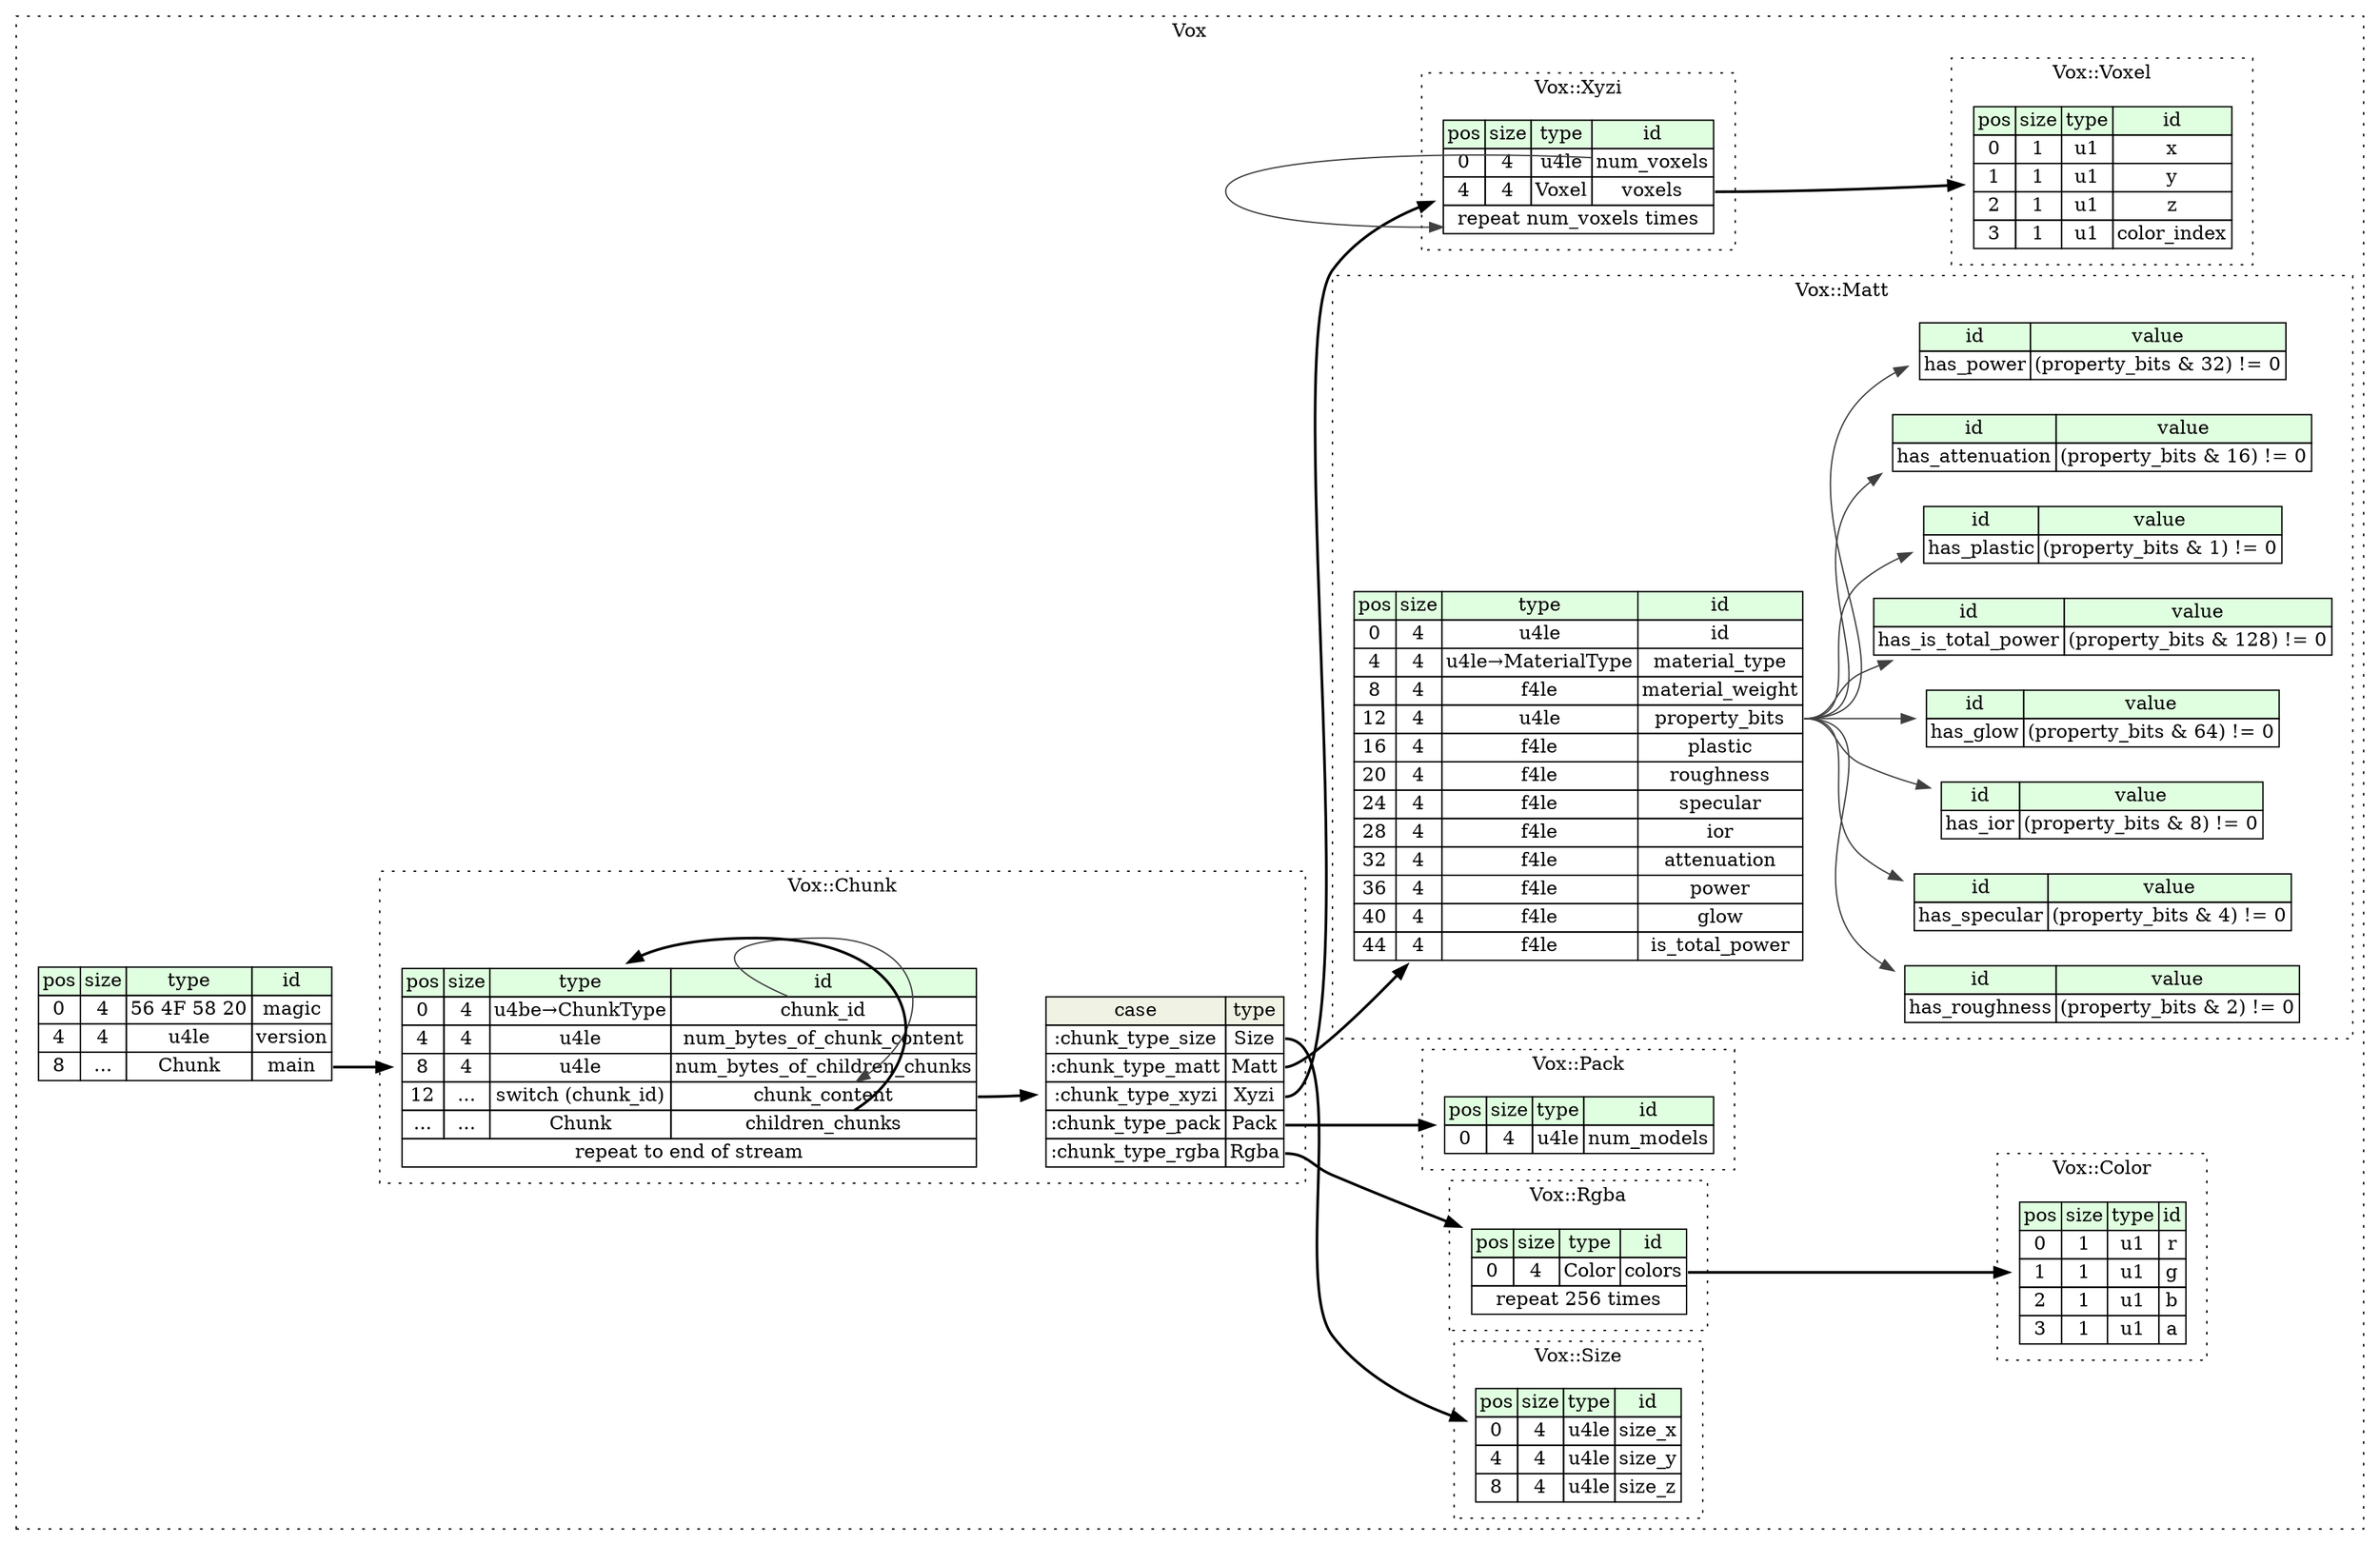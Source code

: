digraph {
	rankdir=LR;
	node [shape=plaintext];
	subgraph cluster__vox {
		label="Vox";
		graph[style=dotted];

		vox__seq [label=<<TABLE BORDER="0" CELLBORDER="1" CELLSPACING="0">
			<TR><TD BGCOLOR="#E0FFE0">pos</TD><TD BGCOLOR="#E0FFE0">size</TD><TD BGCOLOR="#E0FFE0">type</TD><TD BGCOLOR="#E0FFE0">id</TD></TR>
			<TR><TD PORT="magic_pos">0</TD><TD PORT="magic_size">4</TD><TD>56 4F 58 20</TD><TD PORT="magic_type">magic</TD></TR>
			<TR><TD PORT="version_pos">4</TD><TD PORT="version_size">4</TD><TD>u4le</TD><TD PORT="version_type">version</TD></TR>
			<TR><TD PORT="main_pos">8</TD><TD PORT="main_size">...</TD><TD>Chunk</TD><TD PORT="main_type">main</TD></TR>
		</TABLE>>];
		subgraph cluster__chunk {
			label="Vox::Chunk";
			graph[style=dotted];

			chunk__seq [label=<<TABLE BORDER="0" CELLBORDER="1" CELLSPACING="0">
				<TR><TD BGCOLOR="#E0FFE0">pos</TD><TD BGCOLOR="#E0FFE0">size</TD><TD BGCOLOR="#E0FFE0">type</TD><TD BGCOLOR="#E0FFE0">id</TD></TR>
				<TR><TD PORT="chunk_id_pos">0</TD><TD PORT="chunk_id_size">4</TD><TD>u4be→ChunkType</TD><TD PORT="chunk_id_type">chunk_id</TD></TR>
				<TR><TD PORT="num_bytes_of_chunk_content_pos">4</TD><TD PORT="num_bytes_of_chunk_content_size">4</TD><TD>u4le</TD><TD PORT="num_bytes_of_chunk_content_type">num_bytes_of_chunk_content</TD></TR>
				<TR><TD PORT="num_bytes_of_children_chunks_pos">8</TD><TD PORT="num_bytes_of_children_chunks_size">4</TD><TD>u4le</TD><TD PORT="num_bytes_of_children_chunks_type">num_bytes_of_children_chunks</TD></TR>
				<TR><TD PORT="chunk_content_pos">12</TD><TD PORT="chunk_content_size">...</TD><TD>switch (chunk_id)</TD><TD PORT="chunk_content_type">chunk_content</TD></TR>
				<TR><TD PORT="children_chunks_pos">...</TD><TD PORT="children_chunks_size">...</TD><TD>Chunk</TD><TD PORT="children_chunks_type">children_chunks</TD></TR>
				<TR><TD COLSPAN="4" PORT="children_chunks__repeat">repeat to end of stream</TD></TR>
			</TABLE>>];
chunk__seq_chunk_content_switch [label=<<TABLE BORDER="0" CELLBORDER="1" CELLSPACING="0">
	<TR><TD BGCOLOR="#F0F2E4">case</TD><TD BGCOLOR="#F0F2E4">type</TD></TR>
	<TR><TD>:chunk_type_size</TD><TD PORT="case0">Size</TD></TR>
	<TR><TD>:chunk_type_matt</TD><TD PORT="case1">Matt</TD></TR>
	<TR><TD>:chunk_type_xyzi</TD><TD PORT="case2">Xyzi</TD></TR>
	<TR><TD>:chunk_type_pack</TD><TD PORT="case3">Pack</TD></TR>
	<TR><TD>:chunk_type_rgba</TD><TD PORT="case4">Rgba</TD></TR>
</TABLE>>];
		}
		subgraph cluster__size {
			label="Vox::Size";
			graph[style=dotted];

			size__seq [label=<<TABLE BORDER="0" CELLBORDER="1" CELLSPACING="0">
				<TR><TD BGCOLOR="#E0FFE0">pos</TD><TD BGCOLOR="#E0FFE0">size</TD><TD BGCOLOR="#E0FFE0">type</TD><TD BGCOLOR="#E0FFE0">id</TD></TR>
				<TR><TD PORT="size_x_pos">0</TD><TD PORT="size_x_size">4</TD><TD>u4le</TD><TD PORT="size_x_type">size_x</TD></TR>
				<TR><TD PORT="size_y_pos">4</TD><TD PORT="size_y_size">4</TD><TD>u4le</TD><TD PORT="size_y_type">size_y</TD></TR>
				<TR><TD PORT="size_z_pos">8</TD><TD PORT="size_z_size">4</TD><TD>u4le</TD><TD PORT="size_z_type">size_z</TD></TR>
			</TABLE>>];
		}
		subgraph cluster__rgba {
			label="Vox::Rgba";
			graph[style=dotted];

			rgba__seq [label=<<TABLE BORDER="0" CELLBORDER="1" CELLSPACING="0">
				<TR><TD BGCOLOR="#E0FFE0">pos</TD><TD BGCOLOR="#E0FFE0">size</TD><TD BGCOLOR="#E0FFE0">type</TD><TD BGCOLOR="#E0FFE0">id</TD></TR>
				<TR><TD PORT="colors_pos">0</TD><TD PORT="colors_size">4</TD><TD>Color</TD><TD PORT="colors_type">colors</TD></TR>
				<TR><TD COLSPAN="4" PORT="colors__repeat">repeat 256 times</TD></TR>
			</TABLE>>];
		}
		subgraph cluster__pack {
			label="Vox::Pack";
			graph[style=dotted];

			pack__seq [label=<<TABLE BORDER="0" CELLBORDER="1" CELLSPACING="0">
				<TR><TD BGCOLOR="#E0FFE0">pos</TD><TD BGCOLOR="#E0FFE0">size</TD><TD BGCOLOR="#E0FFE0">type</TD><TD BGCOLOR="#E0FFE0">id</TD></TR>
				<TR><TD PORT="num_models_pos">0</TD><TD PORT="num_models_size">4</TD><TD>u4le</TD><TD PORT="num_models_type">num_models</TD></TR>
			</TABLE>>];
		}
		subgraph cluster__matt {
			label="Vox::Matt";
			graph[style=dotted];

			matt__seq [label=<<TABLE BORDER="0" CELLBORDER="1" CELLSPACING="0">
				<TR><TD BGCOLOR="#E0FFE0">pos</TD><TD BGCOLOR="#E0FFE0">size</TD><TD BGCOLOR="#E0FFE0">type</TD><TD BGCOLOR="#E0FFE0">id</TD></TR>
				<TR><TD PORT="id_pos">0</TD><TD PORT="id_size">4</TD><TD>u4le</TD><TD PORT="id_type">id</TD></TR>
				<TR><TD PORT="material_type_pos">4</TD><TD PORT="material_type_size">4</TD><TD>u4le→MaterialType</TD><TD PORT="material_type_type">material_type</TD></TR>
				<TR><TD PORT="material_weight_pos">8</TD><TD PORT="material_weight_size">4</TD><TD>f4le</TD><TD PORT="material_weight_type">material_weight</TD></TR>
				<TR><TD PORT="property_bits_pos">12</TD><TD PORT="property_bits_size">4</TD><TD>u4le</TD><TD PORT="property_bits_type">property_bits</TD></TR>
				<TR><TD PORT="plastic_pos">16</TD><TD PORT="plastic_size">4</TD><TD>f4le</TD><TD PORT="plastic_type">plastic</TD></TR>
				<TR><TD PORT="roughness_pos">20</TD><TD PORT="roughness_size">4</TD><TD>f4le</TD><TD PORT="roughness_type">roughness</TD></TR>
				<TR><TD PORT="specular_pos">24</TD><TD PORT="specular_size">4</TD><TD>f4le</TD><TD PORT="specular_type">specular</TD></TR>
				<TR><TD PORT="ior_pos">28</TD><TD PORT="ior_size">4</TD><TD>f4le</TD><TD PORT="ior_type">ior</TD></TR>
				<TR><TD PORT="attenuation_pos">32</TD><TD PORT="attenuation_size">4</TD><TD>f4le</TD><TD PORT="attenuation_type">attenuation</TD></TR>
				<TR><TD PORT="power_pos">36</TD><TD PORT="power_size">4</TD><TD>f4le</TD><TD PORT="power_type">power</TD></TR>
				<TR><TD PORT="glow_pos">40</TD><TD PORT="glow_size">4</TD><TD>f4le</TD><TD PORT="glow_type">glow</TD></TR>
				<TR><TD PORT="is_total_power_pos">44</TD><TD PORT="is_total_power_size">4</TD><TD>f4le</TD><TD PORT="is_total_power_type">is_total_power</TD></TR>
			</TABLE>>];
			matt__inst__has_is_total_power [label=<<TABLE BORDER="0" CELLBORDER="1" CELLSPACING="0">
				<TR><TD BGCOLOR="#E0FFE0">id</TD><TD BGCOLOR="#E0FFE0">value</TD></TR>
				<TR><TD>has_is_total_power</TD><TD>(property_bits &amp; 128) != 0</TD></TR>
			</TABLE>>];
			matt__inst__has_plastic [label=<<TABLE BORDER="0" CELLBORDER="1" CELLSPACING="0">
				<TR><TD BGCOLOR="#E0FFE0">id</TD><TD BGCOLOR="#E0FFE0">value</TD></TR>
				<TR><TD>has_plastic</TD><TD>(property_bits &amp; 1) != 0</TD></TR>
			</TABLE>>];
			matt__inst__has_attenuation [label=<<TABLE BORDER="0" CELLBORDER="1" CELLSPACING="0">
				<TR><TD BGCOLOR="#E0FFE0">id</TD><TD BGCOLOR="#E0FFE0">value</TD></TR>
				<TR><TD>has_attenuation</TD><TD>(property_bits &amp; 16) != 0</TD></TR>
			</TABLE>>];
			matt__inst__has_power [label=<<TABLE BORDER="0" CELLBORDER="1" CELLSPACING="0">
				<TR><TD BGCOLOR="#E0FFE0">id</TD><TD BGCOLOR="#E0FFE0">value</TD></TR>
				<TR><TD>has_power</TD><TD>(property_bits &amp; 32) != 0</TD></TR>
			</TABLE>>];
			matt__inst__has_roughness [label=<<TABLE BORDER="0" CELLBORDER="1" CELLSPACING="0">
				<TR><TD BGCOLOR="#E0FFE0">id</TD><TD BGCOLOR="#E0FFE0">value</TD></TR>
				<TR><TD>has_roughness</TD><TD>(property_bits &amp; 2) != 0</TD></TR>
			</TABLE>>];
			matt__inst__has_specular [label=<<TABLE BORDER="0" CELLBORDER="1" CELLSPACING="0">
				<TR><TD BGCOLOR="#E0FFE0">id</TD><TD BGCOLOR="#E0FFE0">value</TD></TR>
				<TR><TD>has_specular</TD><TD>(property_bits &amp; 4) != 0</TD></TR>
			</TABLE>>];
			matt__inst__has_ior [label=<<TABLE BORDER="0" CELLBORDER="1" CELLSPACING="0">
				<TR><TD BGCOLOR="#E0FFE0">id</TD><TD BGCOLOR="#E0FFE0">value</TD></TR>
				<TR><TD>has_ior</TD><TD>(property_bits &amp; 8) != 0</TD></TR>
			</TABLE>>];
			matt__inst__has_glow [label=<<TABLE BORDER="0" CELLBORDER="1" CELLSPACING="0">
				<TR><TD BGCOLOR="#E0FFE0">id</TD><TD BGCOLOR="#E0FFE0">value</TD></TR>
				<TR><TD>has_glow</TD><TD>(property_bits &amp; 64) != 0</TD></TR>
			</TABLE>>];
		}
		subgraph cluster__xyzi {
			label="Vox::Xyzi";
			graph[style=dotted];

			xyzi__seq [label=<<TABLE BORDER="0" CELLBORDER="1" CELLSPACING="0">
				<TR><TD BGCOLOR="#E0FFE0">pos</TD><TD BGCOLOR="#E0FFE0">size</TD><TD BGCOLOR="#E0FFE0">type</TD><TD BGCOLOR="#E0FFE0">id</TD></TR>
				<TR><TD PORT="num_voxels_pos">0</TD><TD PORT="num_voxels_size">4</TD><TD>u4le</TD><TD PORT="num_voxels_type">num_voxels</TD></TR>
				<TR><TD PORT="voxels_pos">4</TD><TD PORT="voxels_size">4</TD><TD>Voxel</TD><TD PORT="voxels_type">voxels</TD></TR>
				<TR><TD COLSPAN="4" PORT="voxels__repeat">repeat num_voxels times</TD></TR>
			</TABLE>>];
		}
		subgraph cluster__color {
			label="Vox::Color";
			graph[style=dotted];

			color__seq [label=<<TABLE BORDER="0" CELLBORDER="1" CELLSPACING="0">
				<TR><TD BGCOLOR="#E0FFE0">pos</TD><TD BGCOLOR="#E0FFE0">size</TD><TD BGCOLOR="#E0FFE0">type</TD><TD BGCOLOR="#E0FFE0">id</TD></TR>
				<TR><TD PORT="r_pos">0</TD><TD PORT="r_size">1</TD><TD>u1</TD><TD PORT="r_type">r</TD></TR>
				<TR><TD PORT="g_pos">1</TD><TD PORT="g_size">1</TD><TD>u1</TD><TD PORT="g_type">g</TD></TR>
				<TR><TD PORT="b_pos">2</TD><TD PORT="b_size">1</TD><TD>u1</TD><TD PORT="b_type">b</TD></TR>
				<TR><TD PORT="a_pos">3</TD><TD PORT="a_size">1</TD><TD>u1</TD><TD PORT="a_type">a</TD></TR>
			</TABLE>>];
		}
		subgraph cluster__voxel {
			label="Vox::Voxel";
			graph[style=dotted];

			voxel__seq [label=<<TABLE BORDER="0" CELLBORDER="1" CELLSPACING="0">
				<TR><TD BGCOLOR="#E0FFE0">pos</TD><TD BGCOLOR="#E0FFE0">size</TD><TD BGCOLOR="#E0FFE0">type</TD><TD BGCOLOR="#E0FFE0">id</TD></TR>
				<TR><TD PORT="x_pos">0</TD><TD PORT="x_size">1</TD><TD>u1</TD><TD PORT="x_type">x</TD></TR>
				<TR><TD PORT="y_pos">1</TD><TD PORT="y_size">1</TD><TD>u1</TD><TD PORT="y_type">y</TD></TR>
				<TR><TD PORT="z_pos">2</TD><TD PORT="z_size">1</TD><TD>u1</TD><TD PORT="z_type">z</TD></TR>
				<TR><TD PORT="color_index_pos">3</TD><TD PORT="color_index_size">1</TD><TD>u1</TD><TD PORT="color_index_type">color_index</TD></TR>
			</TABLE>>];
		}
	}
	vox__seq:main_type -> chunk__seq [style=bold];
	chunk__seq:chunk_content_type -> chunk__seq_chunk_content_switch [style=bold];
	chunk__seq_chunk_content_switch:case0 -> size__seq [style=bold];
	chunk__seq_chunk_content_switch:case1 -> matt__seq [style=bold];
	chunk__seq_chunk_content_switch:case2 -> xyzi__seq [style=bold];
	chunk__seq_chunk_content_switch:case3 -> pack__seq [style=bold];
	chunk__seq_chunk_content_switch:case4 -> rgba__seq [style=bold];
	chunk__seq:chunk_id_type -> chunk__seq:chunk_content_type [color="#404040"];
	chunk__seq:children_chunks_type -> chunk__seq [style=bold];
	rgba__seq:colors_type -> color__seq [style=bold];
	matt__seq:property_bits_type -> matt__inst__has_is_total_power [color="#404040"];
	matt__seq:property_bits_type -> matt__inst__has_plastic [color="#404040"];
	matt__seq:property_bits_type -> matt__inst__has_attenuation [color="#404040"];
	matt__seq:property_bits_type -> matt__inst__has_power [color="#404040"];
	matt__seq:property_bits_type -> matt__inst__has_roughness [color="#404040"];
	matt__seq:property_bits_type -> matt__inst__has_specular [color="#404040"];
	matt__seq:property_bits_type -> matt__inst__has_ior [color="#404040"];
	matt__seq:property_bits_type -> matt__inst__has_glow [color="#404040"];
	xyzi__seq:voxels_type -> voxel__seq [style=bold];
	xyzi__seq:num_voxels_type -> xyzi__seq:voxels__repeat [color="#404040"];
}

